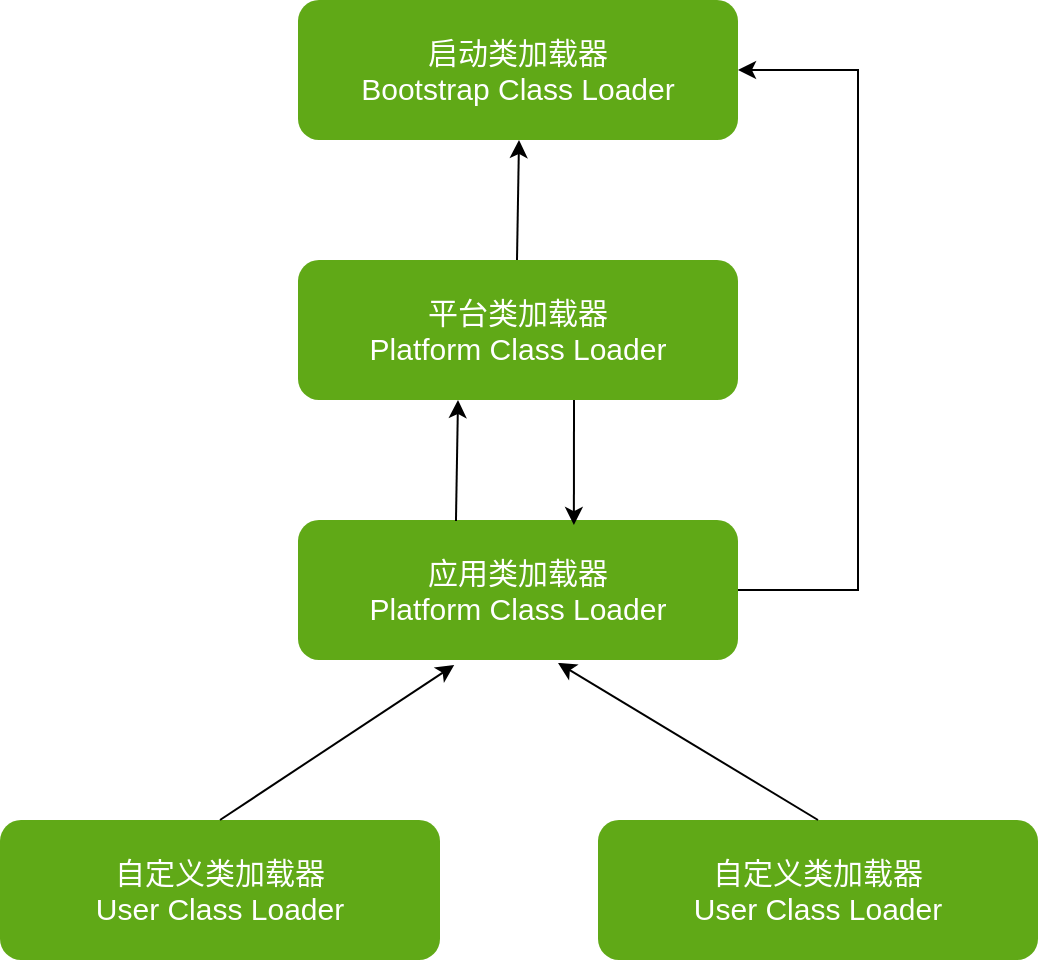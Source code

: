 <mxfile version="23.1.5" type="device">
  <diagram name="第 1 页" id="nh3MjuVTt8gJdhJkKaQQ">
    <mxGraphModel dx="778" dy="567" grid="1" gridSize="10" guides="1" tooltips="1" connect="1" arrows="1" fold="1" page="1" pageScale="1" pageWidth="827" pageHeight="1169" math="0" shadow="0">
      <root>
        <mxCell id="0" />
        <mxCell id="1" parent="0" />
        <mxCell id="qXV_FZBzuJZQkkvS6raG-1" value="&lt;font style=&quot;font-size: 15px;&quot;&gt;启动类加载器&lt;br&gt;Bootstrap Class Loader&lt;/font&gt;" style="rounded=1;whiteSpace=wrap;html=1;strokeColor=none;fillColor=#60a917;fontColor=#ffffff;" vertex="1" parent="1">
          <mxGeometry x="320" y="50" width="220" height="70" as="geometry" />
        </mxCell>
        <mxCell id="qXV_FZBzuJZQkkvS6raG-2" value="&lt;font style=&quot;font-size: 15px;&quot;&gt;平台类加载器&lt;br&gt;Platform Class Loader&lt;/font&gt;" style="rounded=1;whiteSpace=wrap;html=1;strokeColor=none;fillColor=#60a917;fontColor=#ffffff;" vertex="1" parent="1">
          <mxGeometry x="320" y="180" width="220" height="70" as="geometry" />
        </mxCell>
        <mxCell id="qXV_FZBzuJZQkkvS6raG-3" value="&lt;font style=&quot;font-size: 15px;&quot;&gt;应用类加载器&lt;br&gt;Platform Class Loader&lt;/font&gt;" style="rounded=1;whiteSpace=wrap;html=1;strokeColor=none;fillColor=#60a917;fontColor=#ffffff;" vertex="1" parent="1">
          <mxGeometry x="320" y="310" width="220" height="70" as="geometry" />
        </mxCell>
        <mxCell id="qXV_FZBzuJZQkkvS6raG-4" value="&lt;font style=&quot;font-size: 15px;&quot;&gt;自定义类加载器&lt;br&gt;User Class Loader&lt;/font&gt;" style="rounded=1;whiteSpace=wrap;html=1;strokeColor=none;fillColor=#60a917;fontColor=#ffffff;" vertex="1" parent="1">
          <mxGeometry x="171" y="460" width="220" height="70" as="geometry" />
        </mxCell>
        <mxCell id="qXV_FZBzuJZQkkvS6raG-5" value="&lt;font style=&quot;font-size: 15px;&quot;&gt;自定义类加载器&lt;br&gt;User Class Loader&lt;/font&gt;" style="rounded=1;whiteSpace=wrap;html=1;strokeColor=none;fillColor=#60a917;fontColor=#ffffff;" vertex="1" parent="1">
          <mxGeometry x="470" y="460" width="220" height="70" as="geometry" />
        </mxCell>
        <mxCell id="qXV_FZBzuJZQkkvS6raG-6" value="" style="endArrow=classic;html=1;rounded=0;entryX=0.355;entryY=1.036;entryDx=0;entryDy=0;entryPerimeter=0;exitX=0.5;exitY=0;exitDx=0;exitDy=0;" edge="1" parent="1" source="qXV_FZBzuJZQkkvS6raG-4" target="qXV_FZBzuJZQkkvS6raG-3">
          <mxGeometry width="50" height="50" relative="1" as="geometry">
            <mxPoint x="330" y="450" as="sourcePoint" />
            <mxPoint x="380" y="400" as="targetPoint" />
          </mxGeometry>
        </mxCell>
        <mxCell id="qXV_FZBzuJZQkkvS6raG-7" value="" style="endArrow=classic;html=1;rounded=0;entryX=0.591;entryY=1.021;entryDx=0;entryDy=0;entryPerimeter=0;exitX=0.5;exitY=0;exitDx=0;exitDy=0;" edge="1" parent="1" source="qXV_FZBzuJZQkkvS6raG-5" target="qXV_FZBzuJZQkkvS6raG-3">
          <mxGeometry width="50" height="50" relative="1" as="geometry">
            <mxPoint x="291" y="470" as="sourcePoint" />
            <mxPoint x="408" y="393" as="targetPoint" />
          </mxGeometry>
        </mxCell>
        <mxCell id="qXV_FZBzuJZQkkvS6raG-8" value="" style="endArrow=classic;html=1;rounded=0;exitX=0.359;exitY=0.007;exitDx=0;exitDy=0;exitPerimeter=0;" edge="1" parent="1" source="qXV_FZBzuJZQkkvS6raG-3">
          <mxGeometry width="50" height="50" relative="1" as="geometry">
            <mxPoint x="350" y="300" as="sourcePoint" />
            <mxPoint x="400" y="250" as="targetPoint" />
          </mxGeometry>
        </mxCell>
        <mxCell id="qXV_FZBzuJZQkkvS6raG-9" value="" style="endArrow=classic;html=1;rounded=0;entryX=0.627;entryY=0.036;entryDx=0;entryDy=0;entryPerimeter=0;" edge="1" parent="1" target="qXV_FZBzuJZQkkvS6raG-3">
          <mxGeometry width="50" height="50" relative="1" as="geometry">
            <mxPoint x="458" y="250" as="sourcePoint" />
            <mxPoint x="410" y="260" as="targetPoint" />
          </mxGeometry>
        </mxCell>
        <mxCell id="qXV_FZBzuJZQkkvS6raG-10" value="" style="endArrow=classic;html=1;rounded=0;exitX=0.359;exitY=0.007;exitDx=0;exitDy=0;exitPerimeter=0;" edge="1" parent="1">
          <mxGeometry width="50" height="50" relative="1" as="geometry">
            <mxPoint x="429.5" y="180" as="sourcePoint" />
            <mxPoint x="430.5" y="120" as="targetPoint" />
          </mxGeometry>
        </mxCell>
        <mxCell id="qXV_FZBzuJZQkkvS6raG-11" value="" style="endArrow=classic;html=1;rounded=0;entryX=1;entryY=0.5;entryDx=0;entryDy=0;exitX=1;exitY=0.5;exitDx=0;exitDy=0;" edge="1" parent="1" source="qXV_FZBzuJZQkkvS6raG-3" target="qXV_FZBzuJZQkkvS6raG-1">
          <mxGeometry width="50" height="50" relative="1" as="geometry">
            <mxPoint x="291" y="470" as="sourcePoint" />
            <mxPoint x="408" y="393" as="targetPoint" />
            <Array as="points">
              <mxPoint x="600" y="345" />
              <mxPoint x="600" y="85" />
            </Array>
          </mxGeometry>
        </mxCell>
      </root>
    </mxGraphModel>
  </diagram>
</mxfile>
